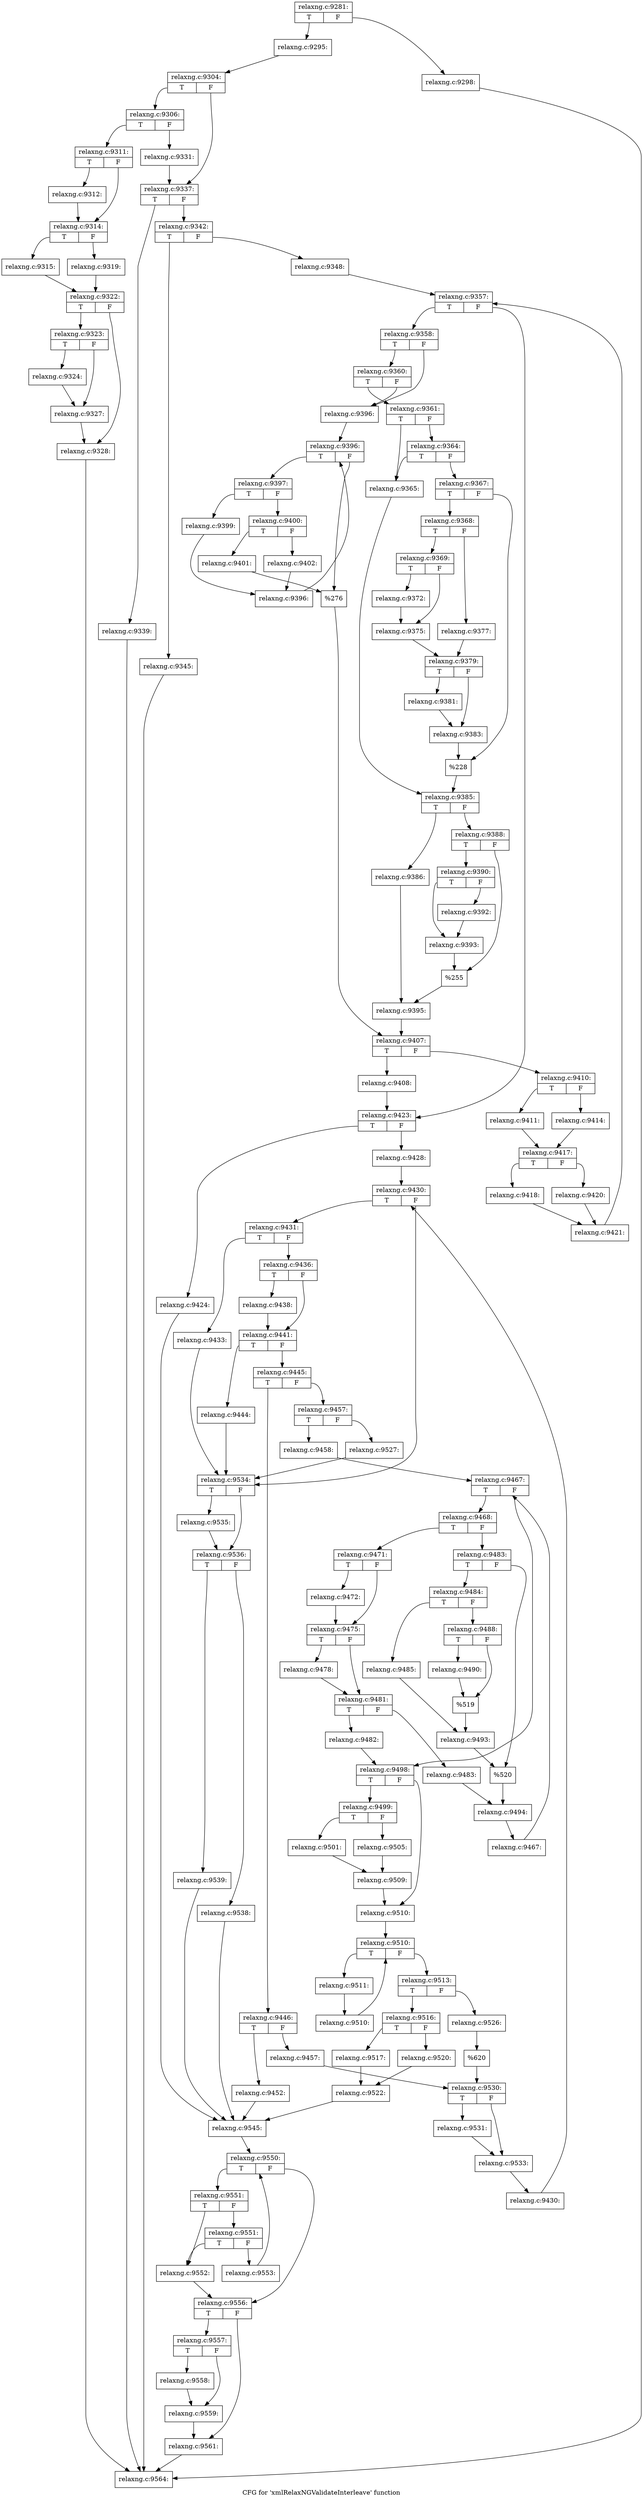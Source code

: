 digraph "CFG for 'xmlRelaxNGValidateInterleave' function" {
	label="CFG for 'xmlRelaxNGValidateInterleave' function";

	Node0x3d229b0 [shape=record,label="{relaxng.c:9281:|{<s0>T|<s1>F}}"];
	Node0x3d229b0:s0 -> Node0x3d26b10;
	Node0x3d229b0:s1 -> Node0x3d26bb0;
	Node0x3d26b10 [shape=record,label="{relaxng.c:9295:}"];
	Node0x3d26b10 -> Node0x3d26b60;
	Node0x3d26bb0 [shape=record,label="{relaxng.c:9298:}"];
	Node0x3d26bb0 -> Node0x3feb390;
	Node0x3d26b60 [shape=record,label="{relaxng.c:9304:|{<s0>T|<s1>F}}"];
	Node0x3d26b60:s0 -> Node0x3d27d90;
	Node0x3d26b60:s1 -> Node0x3d27de0;
	Node0x3d27d90 [shape=record,label="{relaxng.c:9306:|{<s0>T|<s1>F}}"];
	Node0x3d27d90:s0 -> Node0x4007ec0;
	Node0x3d27d90:s1 -> Node0x4007f10;
	Node0x4007ec0 [shape=record,label="{relaxng.c:9311:|{<s0>T|<s1>F}}"];
	Node0x4007ec0:s0 -> Node0x40082d0;
	Node0x4007ec0:s1 -> Node0x4008320;
	Node0x40082d0 [shape=record,label="{relaxng.c:9312:}"];
	Node0x40082d0 -> Node0x4008320;
	Node0x4008320 [shape=record,label="{relaxng.c:9314:|{<s0>T|<s1>F}}"];
	Node0x4008320:s0 -> Node0x4008f00;
	Node0x4008320:s1 -> Node0x4008fa0;
	Node0x4008f00 [shape=record,label="{relaxng.c:9315:}"];
	Node0x4008f00 -> Node0x4008f50;
	Node0x4008fa0 [shape=record,label="{relaxng.c:9319:}"];
	Node0x4008fa0 -> Node0x4008f50;
	Node0x4008f50 [shape=record,label="{relaxng.c:9322:|{<s0>T|<s1>F}}"];
	Node0x4008f50:s0 -> Node0x400a4d0;
	Node0x4008f50:s1 -> Node0x400a520;
	Node0x400a4d0 [shape=record,label="{relaxng.c:9323:|{<s0>T|<s1>F}}"];
	Node0x400a4d0:s0 -> Node0x400a8e0;
	Node0x400a4d0:s1 -> Node0x400a930;
	Node0x400a8e0 [shape=record,label="{relaxng.c:9324:}"];
	Node0x400a8e0 -> Node0x400a930;
	Node0x400a930 [shape=record,label="{relaxng.c:9327:}"];
	Node0x400a930 -> Node0x400a520;
	Node0x400a520 [shape=record,label="{relaxng.c:9328:}"];
	Node0x400a520 -> Node0x3feb390;
	Node0x4007f10 [shape=record,label="{relaxng.c:9331:}"];
	Node0x4007f10 -> Node0x3d27de0;
	Node0x3d27de0 [shape=record,label="{relaxng.c:9337:|{<s0>T|<s1>F}}"];
	Node0x3d27de0:s0 -> Node0x400c050;
	Node0x3d27de0:s1 -> Node0x400c0a0;
	Node0x400c050 [shape=record,label="{relaxng.c:9339:}"];
	Node0x400c050 -> Node0x3feb390;
	Node0x400c0a0 [shape=record,label="{relaxng.c:9342:|{<s0>T|<s1>F}}"];
	Node0x400c0a0:s0 -> Node0x400d030;
	Node0x400c0a0:s1 -> Node0x400d080;
	Node0x400d030 [shape=record,label="{relaxng.c:9345:}"];
	Node0x400d030 -> Node0x3feb390;
	Node0x400d080 [shape=record,label="{relaxng.c:9348:}"];
	Node0x400d080 -> Node0x400e390;
	Node0x400e390 [shape=record,label="{relaxng.c:9357:|{<s0>T|<s1>F}}"];
	Node0x400e390:s0 -> Node0x400e740;
	Node0x400e390:s1 -> Node0x400e570;
	Node0x400e740 [shape=record,label="{relaxng.c:9358:|{<s0>T|<s1>F}}"];
	Node0x400e740:s0 -> Node0x400ece0;
	Node0x400e740:s1 -> Node0x400ec90;
	Node0x400ece0 [shape=record,label="{relaxng.c:9360:|{<s0>T|<s1>F}}"];
	Node0x400ece0:s0 -> Node0x400ebf0;
	Node0x400ece0:s1 -> Node0x400ec90;
	Node0x400ebf0 [shape=record,label="{relaxng.c:9361:|{<s0>T|<s1>F}}"];
	Node0x400ebf0:s0 -> Node0x400f8d0;
	Node0x400ebf0:s1 -> Node0x400f9c0;
	Node0x400f9c0 [shape=record,label="{relaxng.c:9364:|{<s0>T|<s1>F}}"];
	Node0x400f9c0:s0 -> Node0x400f8d0;
	Node0x400f9c0:s1 -> Node0x400f970;
	Node0x400f8d0 [shape=record,label="{relaxng.c:9365:}"];
	Node0x400f8d0 -> Node0x400f920;
	Node0x400f970 [shape=record,label="{relaxng.c:9367:|{<s0>T|<s1>F}}"];
	Node0x400f970:s0 -> Node0x4010690;
	Node0x400f970:s1 -> Node0x40106e0;
	Node0x4010690 [shape=record,label="{relaxng.c:9368:|{<s0>T|<s1>F}}"];
	Node0x4010690:s0 -> Node0x4010bd0;
	Node0x4010690:s1 -> Node0x4010c70;
	Node0x4010bd0 [shape=record,label="{relaxng.c:9369:|{<s0>T|<s1>F}}"];
	Node0x4010bd0:s0 -> Node0x40118e0;
	Node0x4010bd0:s1 -> Node0x4011930;
	Node0x40118e0 [shape=record,label="{relaxng.c:9372:}"];
	Node0x40118e0 -> Node0x4011930;
	Node0x4011930 [shape=record,label="{relaxng.c:9375:}"];
	Node0x4011930 -> Node0x4010c20;
	Node0x4010c70 [shape=record,label="{relaxng.c:9377:}"];
	Node0x4010c70 -> Node0x4010c20;
	Node0x4010c20 [shape=record,label="{relaxng.c:9379:|{<s0>T|<s1>F}}"];
	Node0x4010c20:s0 -> Node0x4012a60;
	Node0x4010c20:s1 -> Node0x4012ab0;
	Node0x4012a60 [shape=record,label="{relaxng.c:9381:}"];
	Node0x4012a60 -> Node0x4012ab0;
	Node0x4012ab0 [shape=record,label="{relaxng.c:9383:}"];
	Node0x4012ab0 -> Node0x40106e0;
	Node0x40106e0 [shape=record,label="{%228}"];
	Node0x40106e0 -> Node0x400f920;
	Node0x400f920 [shape=record,label="{relaxng.c:9385:|{<s0>T|<s1>F}}"];
	Node0x400f920:s0 -> Node0x4013400;
	Node0x400f920:s1 -> Node0x40134a0;
	Node0x4013400 [shape=record,label="{relaxng.c:9386:}"];
	Node0x4013400 -> Node0x4013450;
	Node0x40134a0 [shape=record,label="{relaxng.c:9388:|{<s0>T|<s1>F}}"];
	Node0x40134a0:s0 -> Node0x4013e10;
	Node0x40134a0:s1 -> Node0x4013e60;
	Node0x4013e10 [shape=record,label="{relaxng.c:9390:|{<s0>T|<s1>F}}"];
	Node0x4013e10:s0 -> Node0x4014840;
	Node0x4013e10:s1 -> Node0x40147f0;
	Node0x40147f0 [shape=record,label="{relaxng.c:9392:}"];
	Node0x40147f0 -> Node0x4014840;
	Node0x4014840 [shape=record,label="{relaxng.c:9393:}"];
	Node0x4014840 -> Node0x4013e60;
	Node0x4013e60 [shape=record,label="{%255}"];
	Node0x4013e60 -> Node0x4013450;
	Node0x4013450 [shape=record,label="{relaxng.c:9395:}"];
	Node0x4013450 -> Node0x400ec40;
	Node0x400ec90 [shape=record,label="{relaxng.c:9396:}"];
	Node0x400ec90 -> Node0x40154a0;
	Node0x40154a0 [shape=record,label="{relaxng.c:9396:|{<s0>T|<s1>F}}"];
	Node0x40154a0:s0 -> Node0x4015d20;
	Node0x40154a0:s1 -> Node0x4015170;
	Node0x4015d20 [shape=record,label="{relaxng.c:9397:|{<s0>T|<s1>F}}"];
	Node0x4015d20:s0 -> Node0x40163e0;
	Node0x4015d20:s1 -> Node0x4016430;
	Node0x40163e0 [shape=record,label="{relaxng.c:9399:}"];
	Node0x40163e0 -> Node0x4015cd0;
	Node0x4016430 [shape=record,label="{relaxng.c:9400:|{<s0>T|<s1>F}}"];
	Node0x4016430:s0 -> Node0x40167a0;
	Node0x4016430:s1 -> Node0x40167f0;
	Node0x40167a0 [shape=record,label="{relaxng.c:9401:}"];
	Node0x40167a0 -> Node0x4015170;
	Node0x40167f0 [shape=record,label="{relaxng.c:9402:}"];
	Node0x40167f0 -> Node0x4015cd0;
	Node0x4015cd0 [shape=record,label="{relaxng.c:9396:}"];
	Node0x4015cd0 -> Node0x40154a0;
	Node0x4015170 [shape=record,label="{%276}"];
	Node0x4015170 -> Node0x400ec40;
	Node0x400ec40 [shape=record,label="{relaxng.c:9407:|{<s0>T|<s1>F}}"];
	Node0x400ec40:s0 -> Node0x40171f0;
	Node0x400ec40:s1 -> Node0x4017240;
	Node0x40171f0 [shape=record,label="{relaxng.c:9408:}"];
	Node0x40171f0 -> Node0x400e570;
	Node0x4017240 [shape=record,label="{relaxng.c:9410:|{<s0>T|<s1>F}}"];
	Node0x4017240:s0 -> Node0x40176a0;
	Node0x4017240:s1 -> Node0x4017740;
	Node0x40176a0 [shape=record,label="{relaxng.c:9411:}"];
	Node0x40176a0 -> Node0x40176f0;
	Node0x4017740 [shape=record,label="{relaxng.c:9414:}"];
	Node0x4017740 -> Node0x40176f0;
	Node0x40176f0 [shape=record,label="{relaxng.c:9417:|{<s0>T|<s1>F}}"];
	Node0x40176f0:s0 -> Node0x40189e0;
	Node0x40176f0:s1 -> Node0x4018a80;
	Node0x40189e0 [shape=record,label="{relaxng.c:9418:}"];
	Node0x40189e0 -> Node0x4018a30;
	Node0x4018a80 [shape=record,label="{relaxng.c:9420:}"];
	Node0x4018a80 -> Node0x4018a30;
	Node0x4018a30 [shape=record,label="{relaxng.c:9421:}"];
	Node0x4018a30 -> Node0x400e390;
	Node0x400e570 [shape=record,label="{relaxng.c:9423:|{<s0>T|<s1>F}}"];
	Node0x400e570:s0 -> Node0x4019830;
	Node0x400e570:s1 -> Node0x4019880;
	Node0x4019830 [shape=record,label="{relaxng.c:9424:}"];
	Node0x4019830 -> Node0x401a640;
	Node0x4019880 [shape=record,label="{relaxng.c:9428:}"];
	Node0x4019880 -> Node0x401ad60;
	Node0x401ad60 [shape=record,label="{relaxng.c:9430:|{<s0>T|<s1>F}}"];
	Node0x401ad60:s0 -> Node0x401b040;
	Node0x401ad60:s1 -> Node0x401abc0;
	Node0x401b040 [shape=record,label="{relaxng.c:9431:|{<s0>T|<s1>F}}"];
	Node0x401b040:s0 -> Node0x401b700;
	Node0x401b040:s1 -> Node0x401b750;
	Node0x401b700 [shape=record,label="{relaxng.c:9433:}"];
	Node0x401b700 -> Node0x401abc0;
	Node0x401b750 [shape=record,label="{relaxng.c:9436:|{<s0>T|<s1>F}}"];
	Node0x401b750:s0 -> Node0x401c2c0;
	Node0x401b750:s1 -> Node0x401c310;
	Node0x401c2c0 [shape=record,label="{relaxng.c:9438:}"];
	Node0x401c2c0 -> Node0x401c310;
	Node0x401c310 [shape=record,label="{relaxng.c:9441:|{<s0>T|<s1>F}}"];
	Node0x401c310:s0 -> Node0x401db90;
	Node0x401c310:s1 -> Node0x401dbe0;
	Node0x401db90 [shape=record,label="{relaxng.c:9444:}"];
	Node0x401db90 -> Node0x401abc0;
	Node0x401dbe0 [shape=record,label="{relaxng.c:9445:|{<s0>T|<s1>F}}"];
	Node0x401dbe0:s0 -> Node0x401df90;
	Node0x401dbe0:s1 -> Node0x401e030;
	Node0x401df90 [shape=record,label="{relaxng.c:9446:|{<s0>T|<s1>F}}"];
	Node0x401df90:s0 -> Node0x401f230;
	Node0x401df90:s1 -> Node0x401f280;
	Node0x401f230 [shape=record,label="{relaxng.c:9452:}"];
	Node0x401f230 -> Node0x401a640;
	Node0x401f280 [shape=record,label="{relaxng.c:9457:}"];
	Node0x401f280 -> Node0x401dfe0;
	Node0x401e030 [shape=record,label="{relaxng.c:9457:|{<s0>T|<s1>F}}"];
	Node0x401e030:s0 -> Node0x401fe80;
	Node0x401e030:s1 -> Node0x401ff20;
	Node0x401fe80 [shape=record,label="{relaxng.c:9458:}"];
	Node0x401fe80 -> Node0x40212f0;
	Node0x40212f0 [shape=record,label="{relaxng.c:9467:|{<s0>T|<s1>F}}"];
	Node0x40212f0:s0 -> Node0x4021570;
	Node0x40212f0:s1 -> Node0x4021150;
	Node0x4021570 [shape=record,label="{relaxng.c:9468:|{<s0>T|<s1>F}}"];
	Node0x4021570:s0 -> Node0x4022440;
	Node0x4021570:s1 -> Node0x40224e0;
	Node0x4022440 [shape=record,label="{relaxng.c:9471:|{<s0>T|<s1>F}}"];
	Node0x4022440:s0 -> Node0x40228a0;
	Node0x4022440:s1 -> Node0x40228f0;
	Node0x40228a0 [shape=record,label="{relaxng.c:9472:}"];
	Node0x40228a0 -> Node0x40228f0;
	Node0x40228f0 [shape=record,label="{relaxng.c:9475:|{<s0>T|<s1>F}}"];
	Node0x40228f0:s0 -> Node0x4023640;
	Node0x40228f0:s1 -> Node0x4023690;
	Node0x4023640 [shape=record,label="{relaxng.c:9478:}"];
	Node0x4023640 -> Node0x4023690;
	Node0x4023690 [shape=record,label="{relaxng.c:9481:|{<s0>T|<s1>F}}"];
	Node0x4023690:s0 -> Node0x4024900;
	Node0x4023690:s1 -> Node0x4024950;
	Node0x4024900 [shape=record,label="{relaxng.c:9482:}"];
	Node0x4024900 -> Node0x4021150;
	Node0x4024950 [shape=record,label="{relaxng.c:9483:}"];
	Node0x4024950 -> Node0x4022490;
	Node0x40224e0 [shape=record,label="{relaxng.c:9483:|{<s0>T|<s1>F}}"];
	Node0x40224e0:s0 -> Node0x4024dc0;
	Node0x40224e0:s1 -> Node0x4024e10;
	Node0x4024dc0 [shape=record,label="{relaxng.c:9484:|{<s0>T|<s1>F}}"];
	Node0x4024dc0:s0 -> Node0x40251d0;
	Node0x4024dc0:s1 -> Node0x4025270;
	Node0x40251d0 [shape=record,label="{relaxng.c:9485:}"];
	Node0x40251d0 -> Node0x4025220;
	Node0x4025270 [shape=record,label="{relaxng.c:9488:|{<s0>T|<s1>F}}"];
	Node0x4025270:s0 -> Node0x4025eb0;
	Node0x4025270:s1 -> Node0x4025f00;
	Node0x4025eb0 [shape=record,label="{relaxng.c:9490:}"];
	Node0x4025eb0 -> Node0x4025f00;
	Node0x4025f00 [shape=record,label="{%519}"];
	Node0x4025f00 -> Node0x4025220;
	Node0x4025220 [shape=record,label="{relaxng.c:9493:}"];
	Node0x4025220 -> Node0x4024e10;
	Node0x4024e10 [shape=record,label="{%520}"];
	Node0x4024e10 -> Node0x4022490;
	Node0x4022490 [shape=record,label="{relaxng.c:9494:}"];
	Node0x4022490 -> Node0x40214e0;
	Node0x40214e0 [shape=record,label="{relaxng.c:9467:}"];
	Node0x40214e0 -> Node0x40212f0;
	Node0x4021150 [shape=record,label="{relaxng.c:9498:|{<s0>T|<s1>F}}"];
	Node0x4021150:s0 -> Node0x4027690;
	Node0x4021150:s1 -> Node0x40276e0;
	Node0x4027690 [shape=record,label="{relaxng.c:9499:|{<s0>T|<s1>F}}"];
	Node0x4027690:s0 -> Node0x4027e90;
	Node0x4027690:s1 -> Node0x4027f30;
	Node0x4027e90 [shape=record,label="{relaxng.c:9501:}"];
	Node0x4027e90 -> Node0x4027ee0;
	Node0x4027f30 [shape=record,label="{relaxng.c:9505:}"];
	Node0x4027f30 -> Node0x4027ee0;
	Node0x4027ee0 [shape=record,label="{relaxng.c:9509:}"];
	Node0x4027ee0 -> Node0x40276e0;
	Node0x40276e0 [shape=record,label="{relaxng.c:9510:}"];
	Node0x40276e0 -> Node0x402a7a0;
	Node0x402a7a0 [shape=record,label="{relaxng.c:9510:|{<s0>T|<s1>F}}"];
	Node0x402a7a0:s0 -> Node0x402aa80;
	Node0x402a7a0:s1 -> Node0x402a600;
	Node0x402aa80 [shape=record,label="{relaxng.c:9511:}"];
	Node0x402aa80 -> Node0x402a9f0;
	Node0x402a9f0 [shape=record,label="{relaxng.c:9510:}"];
	Node0x402a9f0 -> Node0x402a7a0;
	Node0x402a600 [shape=record,label="{relaxng.c:9513:|{<s0>T|<s1>F}}"];
	Node0x402a600:s0 -> Node0x402be40;
	Node0x402a600:s1 -> Node0x402be90;
	Node0x402be40 [shape=record,label="{relaxng.c:9516:|{<s0>T|<s1>F}}"];
	Node0x402be40:s0 -> Node0x402c250;
	Node0x402be40:s1 -> Node0x402c2f0;
	Node0x402c250 [shape=record,label="{relaxng.c:9517:}"];
	Node0x402c250 -> Node0x402c2a0;
	Node0x402c2f0 [shape=record,label="{relaxng.c:9520:}"];
	Node0x402c2f0 -> Node0x402c2a0;
	Node0x402c2a0 [shape=record,label="{relaxng.c:9522:}"];
	Node0x402c2a0 -> Node0x401a640;
	Node0x402be90 [shape=record,label="{relaxng.c:9526:}"];
	Node0x402be90 -> Node0x401fed0;
	Node0x401ff20 [shape=record,label="{relaxng.c:9527:}"];
	Node0x401ff20 -> Node0x401abc0;
	Node0x401fed0 [shape=record,label="{%620}"];
	Node0x401fed0 -> Node0x401dfe0;
	Node0x401dfe0 [shape=record,label="{relaxng.c:9530:|{<s0>T|<s1>F}}"];
	Node0x401dfe0:s0 -> Node0x402d700;
	Node0x401dfe0:s1 -> Node0x402d750;
	Node0x402d700 [shape=record,label="{relaxng.c:9531:}"];
	Node0x402d700 -> Node0x402d750;
	Node0x402d750 [shape=record,label="{relaxng.c:9533:}"];
	Node0x402d750 -> Node0x401afb0;
	Node0x401afb0 [shape=record,label="{relaxng.c:9430:}"];
	Node0x401afb0 -> Node0x401ad60;
	Node0x401abc0 [shape=record,label="{relaxng.c:9534:|{<s0>T|<s1>F}}"];
	Node0x401abc0:s0 -> Node0x402e510;
	Node0x401abc0:s1 -> Node0x402e560;
	Node0x402e510 [shape=record,label="{relaxng.c:9535:}"];
	Node0x402e510 -> Node0x402e560;
	Node0x402e560 [shape=record,label="{relaxng.c:9536:|{<s0>T|<s1>F}}"];
	Node0x402e560:s0 -> Node0x402f3a0;
	Node0x402e560:s1 -> Node0x402f3f0;
	Node0x402f3a0 [shape=record,label="{relaxng.c:9539:}"];
	Node0x402f3a0 -> Node0x401a640;
	Node0x402f3f0 [shape=record,label="{relaxng.c:9538:}"];
	Node0x402f3f0 -> Node0x401a640;
	Node0x401a640 [shape=record,label="{relaxng.c:9545:}"];
	Node0x401a640 -> Node0x402ff30;
	Node0x402ff30 [shape=record,label="{relaxng.c:9550:|{<s0>T|<s1>F}}"];
	Node0x402ff30:s0 -> Node0x4030320;
	Node0x402ff30:s1 -> Node0x4030150;
	Node0x4030320 [shape=record,label="{relaxng.c:9551:|{<s0>T|<s1>F}}"];
	Node0x4030320:s0 -> Node0x40304e0;
	Node0x4030320:s1 -> Node0x4030580;
	Node0x4030580 [shape=record,label="{relaxng.c:9551:|{<s0>T|<s1>F}}"];
	Node0x4030580:s0 -> Node0x40304e0;
	Node0x4030580:s1 -> Node0x4030530;
	Node0x40304e0 [shape=record,label="{relaxng.c:9552:}"];
	Node0x40304e0 -> Node0x4030150;
	Node0x4030530 [shape=record,label="{relaxng.c:9553:}"];
	Node0x4030530 -> Node0x402ff30;
	Node0x4030150 [shape=record,label="{relaxng.c:9556:|{<s0>T|<s1>F}}"];
	Node0x4030150:s0 -> Node0x4031340;
	Node0x4030150:s1 -> Node0x4031390;
	Node0x4031340 [shape=record,label="{relaxng.c:9557:|{<s0>T|<s1>F}}"];
	Node0x4031340:s0 -> Node0x4031750;
	Node0x4031340:s1 -> Node0x40317a0;
	Node0x4031750 [shape=record,label="{relaxng.c:9558:}"];
	Node0x4031750 -> Node0x40317a0;
	Node0x40317a0 [shape=record,label="{relaxng.c:9559:}"];
	Node0x40317a0 -> Node0x4031390;
	Node0x4031390 [shape=record,label="{relaxng.c:9561:}"];
	Node0x4031390 -> Node0x3feb390;
	Node0x3feb390 [shape=record,label="{relaxng.c:9564:}"];
}
